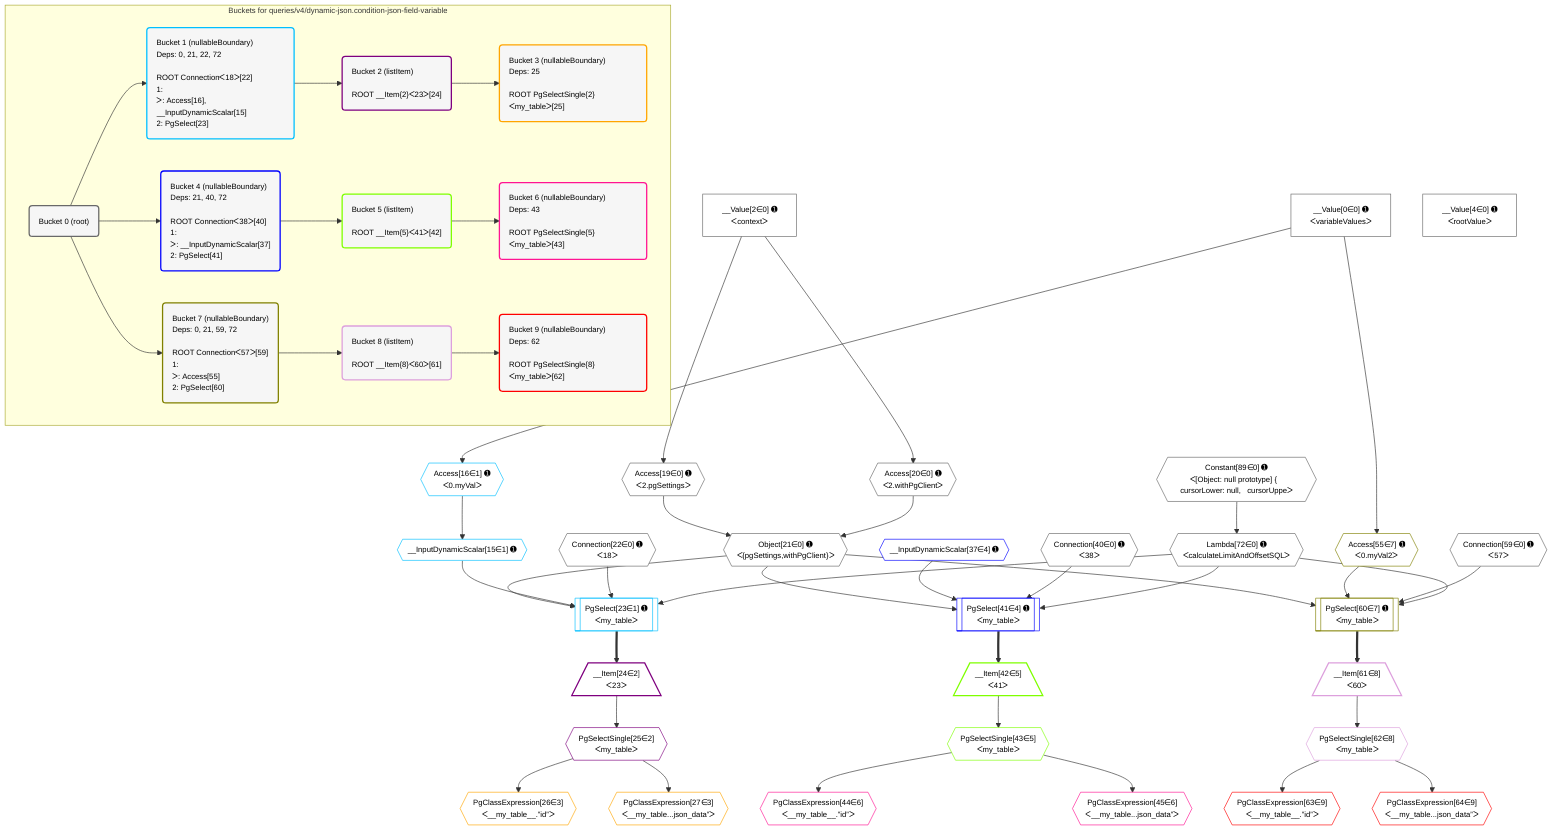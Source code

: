 %%{init: {'themeVariables': { 'fontSize': '12px'}}}%%
graph TD
    classDef path fill:#eee,stroke:#000,color:#000
    classDef plan fill:#fff,stroke-width:1px,color:#000
    classDef itemplan fill:#fff,stroke-width:2px,color:#000
    classDef unbatchedplan fill:#dff,stroke-width:1px,color:#000
    classDef sideeffectplan fill:#fcc,stroke-width:2px,color:#000
    classDef bucket fill:#f6f6f6,color:#000,stroke-width:2px,text-align:left


    %% plan dependencies
    Object21{{"Object[21∈0] ➊<br />ᐸ{pgSettings,withPgClient}ᐳ"}}:::plan
    Access19{{"Access[19∈0] ➊<br />ᐸ2.pgSettingsᐳ"}}:::plan
    Access20{{"Access[20∈0] ➊<br />ᐸ2.withPgClientᐳ"}}:::plan
    Access19 & Access20 --> Object21
    __Value2["__Value[2∈0] ➊<br />ᐸcontextᐳ"]:::plan
    __Value2 --> Access19
    __Value2 --> Access20
    Lambda72{{"Lambda[72∈0] ➊<br />ᐸcalculateLimitAndOffsetSQLᐳ"}}:::plan
    Constant89{{"Constant[89∈0] ➊<br />ᐸ[Object: null prototype] {   cursorLower: null,   cursorUppeᐳ"}}:::plan
    Constant89 --> Lambda72
    __Value0["__Value[0∈0] ➊<br />ᐸvariableValuesᐳ"]:::plan
    __Value4["__Value[4∈0] ➊<br />ᐸrootValueᐳ"]:::plan
    Connection22{{"Connection[22∈0] ➊<br />ᐸ18ᐳ"}}:::plan
    Connection40{{"Connection[40∈0] ➊<br />ᐸ38ᐳ"}}:::plan
    Connection59{{"Connection[59∈0] ➊<br />ᐸ57ᐳ"}}:::plan
    PgSelect23[["PgSelect[23∈1] ➊<br />ᐸmy_tableᐳ"]]:::plan
    __InputDynamicScalar15{{"__InputDynamicScalar[15∈1] ➊"}}:::plan
    Object21 & __InputDynamicScalar15 & Connection22 & Lambda72 --> PgSelect23
    Access16{{"Access[16∈1] ➊<br />ᐸ0.myValᐳ"}}:::plan
    Access16 --> __InputDynamicScalar15
    __Value0 --> Access16
    __Item24[/"__Item[24∈2]<br />ᐸ23ᐳ"\]:::itemplan
    PgSelect23 ==> __Item24
    PgSelectSingle25{{"PgSelectSingle[25∈2]<br />ᐸmy_tableᐳ"}}:::plan
    __Item24 --> PgSelectSingle25
    PgClassExpression26{{"PgClassExpression[26∈3]<br />ᐸ__my_table__.”id”ᐳ"}}:::plan
    PgSelectSingle25 --> PgClassExpression26
    PgClassExpression27{{"PgClassExpression[27∈3]<br />ᐸ__my_table...json_data”ᐳ"}}:::plan
    PgSelectSingle25 --> PgClassExpression27
    PgSelect41[["PgSelect[41∈4] ➊<br />ᐸmy_tableᐳ"]]:::plan
    __InputDynamicScalar37{{"__InputDynamicScalar[37∈4] ➊"}}:::plan
    Object21 & __InputDynamicScalar37 & Connection40 & Lambda72 --> PgSelect41
    __Item42[/"__Item[42∈5]<br />ᐸ41ᐳ"\]:::itemplan
    PgSelect41 ==> __Item42
    PgSelectSingle43{{"PgSelectSingle[43∈5]<br />ᐸmy_tableᐳ"}}:::plan
    __Item42 --> PgSelectSingle43
    PgClassExpression44{{"PgClassExpression[44∈6]<br />ᐸ__my_table__.”id”ᐳ"}}:::plan
    PgSelectSingle43 --> PgClassExpression44
    PgClassExpression45{{"PgClassExpression[45∈6]<br />ᐸ__my_table...json_data”ᐳ"}}:::plan
    PgSelectSingle43 --> PgClassExpression45
    PgSelect60[["PgSelect[60∈7] ➊<br />ᐸmy_tableᐳ"]]:::plan
    Access55{{"Access[55∈7] ➊<br />ᐸ0.myVal2ᐳ"}}:::plan
    Object21 & Access55 & Connection59 & Lambda72 --> PgSelect60
    __Value0 --> Access55
    __Item61[/"__Item[61∈8]<br />ᐸ60ᐳ"\]:::itemplan
    PgSelect60 ==> __Item61
    PgSelectSingle62{{"PgSelectSingle[62∈8]<br />ᐸmy_tableᐳ"}}:::plan
    __Item61 --> PgSelectSingle62
    PgClassExpression63{{"PgClassExpression[63∈9]<br />ᐸ__my_table__.”id”ᐳ"}}:::plan
    PgSelectSingle62 --> PgClassExpression63
    PgClassExpression64{{"PgClassExpression[64∈9]<br />ᐸ__my_table...json_data”ᐳ"}}:::plan
    PgSelectSingle62 --> PgClassExpression64

    %% define steps

    subgraph "Buckets for queries/v4/dynamic-json.condition-json-field-variable"
    Bucket0("Bucket 0 (root)"):::bucket
    classDef bucket0 stroke:#696969
    class Bucket0,__Value0,__Value2,__Value4,Access19,Access20,Object21,Connection22,Connection40,Connection59,Lambda72,Constant89 bucket0
    Bucket1("Bucket 1 (nullableBoundary)<br />Deps: 0, 21, 22, 72<br /><br />ROOT Connectionᐸ18ᐳ[22]<br />1: <br />ᐳ: Access[16], __InputDynamicScalar[15]<br />2: PgSelect[23]"):::bucket
    classDef bucket1 stroke:#00bfff
    class Bucket1,__InputDynamicScalar15,Access16,PgSelect23 bucket1
    Bucket2("Bucket 2 (listItem)<br /><br />ROOT __Item{2}ᐸ23ᐳ[24]"):::bucket
    classDef bucket2 stroke:#7f007f
    class Bucket2,__Item24,PgSelectSingle25 bucket2
    Bucket3("Bucket 3 (nullableBoundary)<br />Deps: 25<br /><br />ROOT PgSelectSingle{2}ᐸmy_tableᐳ[25]"):::bucket
    classDef bucket3 stroke:#ffa500
    class Bucket3,PgClassExpression26,PgClassExpression27 bucket3
    Bucket4("Bucket 4 (nullableBoundary)<br />Deps: 21, 40, 72<br /><br />ROOT Connectionᐸ38ᐳ[40]<br />1: <br />ᐳ: __InputDynamicScalar[37]<br />2: PgSelect[41]"):::bucket
    classDef bucket4 stroke:#0000ff
    class Bucket4,__InputDynamicScalar37,PgSelect41 bucket4
    Bucket5("Bucket 5 (listItem)<br /><br />ROOT __Item{5}ᐸ41ᐳ[42]"):::bucket
    classDef bucket5 stroke:#7fff00
    class Bucket5,__Item42,PgSelectSingle43 bucket5
    Bucket6("Bucket 6 (nullableBoundary)<br />Deps: 43<br /><br />ROOT PgSelectSingle{5}ᐸmy_tableᐳ[43]"):::bucket
    classDef bucket6 stroke:#ff1493
    class Bucket6,PgClassExpression44,PgClassExpression45 bucket6
    Bucket7("Bucket 7 (nullableBoundary)<br />Deps: 0, 21, 59, 72<br /><br />ROOT Connectionᐸ57ᐳ[59]<br />1: <br />ᐳ: Access[55]<br />2: PgSelect[60]"):::bucket
    classDef bucket7 stroke:#808000
    class Bucket7,Access55,PgSelect60 bucket7
    Bucket8("Bucket 8 (listItem)<br /><br />ROOT __Item{8}ᐸ60ᐳ[61]"):::bucket
    classDef bucket8 stroke:#dda0dd
    class Bucket8,__Item61,PgSelectSingle62 bucket8
    Bucket9("Bucket 9 (nullableBoundary)<br />Deps: 62<br /><br />ROOT PgSelectSingle{8}ᐸmy_tableᐳ[62]"):::bucket
    classDef bucket9 stroke:#ff0000
    class Bucket9,PgClassExpression63,PgClassExpression64 bucket9
    Bucket0 --> Bucket1 & Bucket4 & Bucket7
    Bucket1 --> Bucket2
    Bucket2 --> Bucket3
    Bucket4 --> Bucket5
    Bucket5 --> Bucket6
    Bucket7 --> Bucket8
    Bucket8 --> Bucket9
    end